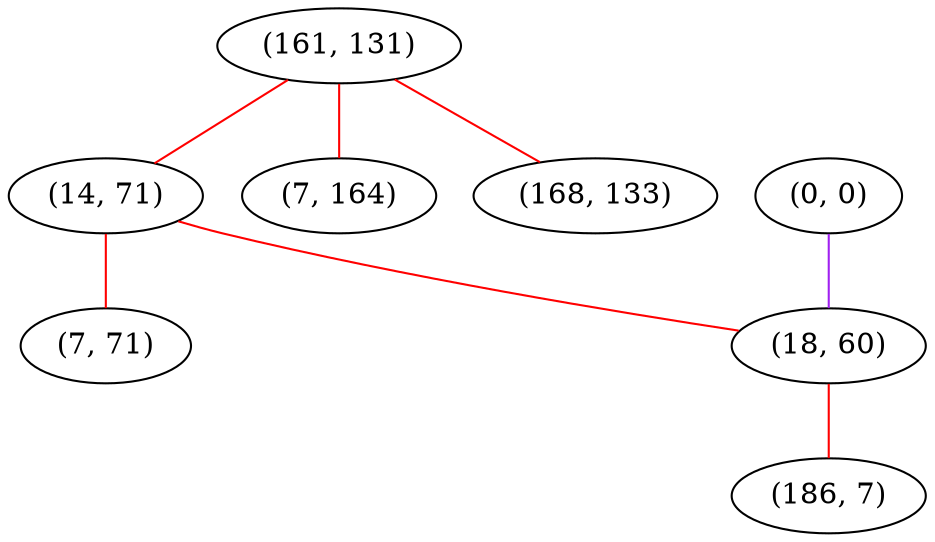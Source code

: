 graph "" {
"(161, 131)";
"(14, 71)";
"(7, 71)";
"(7, 164)";
"(0, 0)";
"(18, 60)";
"(186, 7)";
"(168, 133)";
"(161, 131)" -- "(7, 164)"  [color=red, key=0, weight=1];
"(161, 131)" -- "(168, 133)"  [color=red, key=0, weight=1];
"(161, 131)" -- "(14, 71)"  [color=red, key=0, weight=1];
"(14, 71)" -- "(7, 71)"  [color=red, key=0, weight=1];
"(14, 71)" -- "(18, 60)"  [color=red, key=0, weight=1];
"(0, 0)" -- "(18, 60)"  [color=purple, key=0, weight=4];
"(18, 60)" -- "(186, 7)"  [color=red, key=0, weight=1];
}

